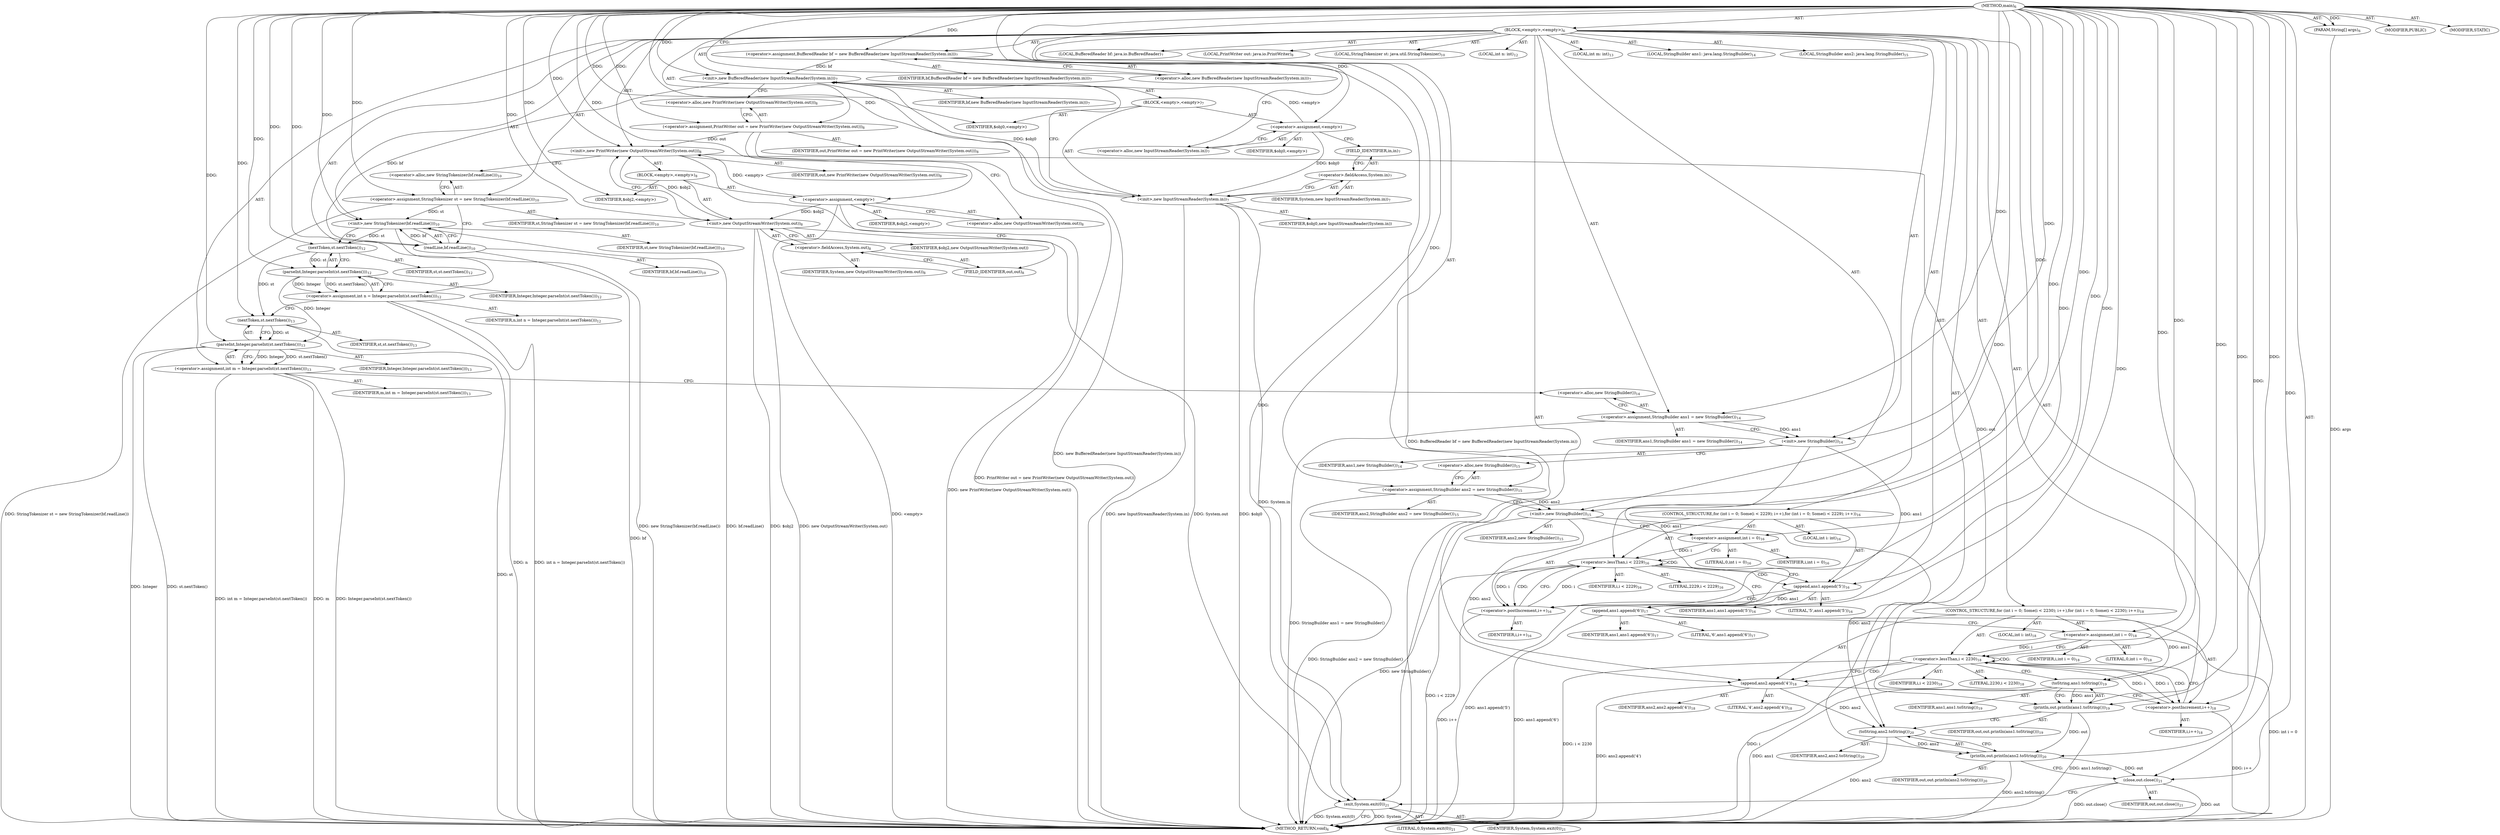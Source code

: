 digraph "main" {  
"27" [label = <(METHOD,main)<SUB>6</SUB>> ]
"28" [label = <(PARAM,String[] args)<SUB>6</SUB>> ]
"29" [label = <(BLOCK,&lt;empty&gt;,&lt;empty&gt;)<SUB>6</SUB>> ]
"4" [label = <(LOCAL,BufferedReader bf: java.io.BufferedReader)<SUB>7</SUB>> ]
"30" [label = <(&lt;operator&gt;.assignment,BufferedReader bf = new BufferedReader(new InputStreamReader(System.in)))<SUB>7</SUB>> ]
"31" [label = <(IDENTIFIER,bf,BufferedReader bf = new BufferedReader(new InputStreamReader(System.in)))<SUB>7</SUB>> ]
"32" [label = <(&lt;operator&gt;.alloc,new BufferedReader(new InputStreamReader(System.in)))<SUB>7</SUB>> ]
"33" [label = <(&lt;init&gt;,new BufferedReader(new InputStreamReader(System.in)))<SUB>7</SUB>> ]
"3" [label = <(IDENTIFIER,bf,new BufferedReader(new InputStreamReader(System.in)))<SUB>7</SUB>> ]
"34" [label = <(BLOCK,&lt;empty&gt;,&lt;empty&gt;)<SUB>7</SUB>> ]
"35" [label = <(&lt;operator&gt;.assignment,&lt;empty&gt;)> ]
"36" [label = <(IDENTIFIER,$obj0,&lt;empty&gt;)> ]
"37" [label = <(&lt;operator&gt;.alloc,new InputStreamReader(System.in))<SUB>7</SUB>> ]
"38" [label = <(&lt;init&gt;,new InputStreamReader(System.in))<SUB>7</SUB>> ]
"39" [label = <(IDENTIFIER,$obj0,new InputStreamReader(System.in))> ]
"40" [label = <(&lt;operator&gt;.fieldAccess,System.in)<SUB>7</SUB>> ]
"41" [label = <(IDENTIFIER,System,new InputStreamReader(System.in))<SUB>7</SUB>> ]
"42" [label = <(FIELD_IDENTIFIER,in,in)<SUB>7</SUB>> ]
"43" [label = <(IDENTIFIER,$obj0,&lt;empty&gt;)> ]
"6" [label = <(LOCAL,PrintWriter out: java.io.PrintWriter)<SUB>8</SUB>> ]
"44" [label = <(&lt;operator&gt;.assignment,PrintWriter out = new PrintWriter(new OutputStreamWriter(System.out)))<SUB>8</SUB>> ]
"45" [label = <(IDENTIFIER,out,PrintWriter out = new PrintWriter(new OutputStreamWriter(System.out)))<SUB>8</SUB>> ]
"46" [label = <(&lt;operator&gt;.alloc,new PrintWriter(new OutputStreamWriter(System.out)))<SUB>8</SUB>> ]
"47" [label = <(&lt;init&gt;,new PrintWriter(new OutputStreamWriter(System.out)))<SUB>8</SUB>> ]
"5" [label = <(IDENTIFIER,out,new PrintWriter(new OutputStreamWriter(System.out)))<SUB>8</SUB>> ]
"48" [label = <(BLOCK,&lt;empty&gt;,&lt;empty&gt;)<SUB>8</SUB>> ]
"49" [label = <(&lt;operator&gt;.assignment,&lt;empty&gt;)> ]
"50" [label = <(IDENTIFIER,$obj2,&lt;empty&gt;)> ]
"51" [label = <(&lt;operator&gt;.alloc,new OutputStreamWriter(System.out))<SUB>8</SUB>> ]
"52" [label = <(&lt;init&gt;,new OutputStreamWriter(System.out))<SUB>8</SUB>> ]
"53" [label = <(IDENTIFIER,$obj2,new OutputStreamWriter(System.out))> ]
"54" [label = <(&lt;operator&gt;.fieldAccess,System.out)<SUB>8</SUB>> ]
"55" [label = <(IDENTIFIER,System,new OutputStreamWriter(System.out))<SUB>8</SUB>> ]
"56" [label = <(FIELD_IDENTIFIER,out,out)<SUB>8</SUB>> ]
"57" [label = <(IDENTIFIER,$obj2,&lt;empty&gt;)> ]
"8" [label = <(LOCAL,StringTokenizer st: java.util.StringTokenizer)<SUB>10</SUB>> ]
"58" [label = <(&lt;operator&gt;.assignment,StringTokenizer st = new StringTokenizer(bf.readLine()))<SUB>10</SUB>> ]
"59" [label = <(IDENTIFIER,st,StringTokenizer st = new StringTokenizer(bf.readLine()))<SUB>10</SUB>> ]
"60" [label = <(&lt;operator&gt;.alloc,new StringTokenizer(bf.readLine()))<SUB>10</SUB>> ]
"61" [label = <(&lt;init&gt;,new StringTokenizer(bf.readLine()))<SUB>10</SUB>> ]
"7" [label = <(IDENTIFIER,st,new StringTokenizer(bf.readLine()))<SUB>10</SUB>> ]
"62" [label = <(readLine,bf.readLine())<SUB>10</SUB>> ]
"63" [label = <(IDENTIFIER,bf,bf.readLine())<SUB>10</SUB>> ]
"64" [label = <(LOCAL,int n: int)<SUB>12</SUB>> ]
"65" [label = <(&lt;operator&gt;.assignment,int n = Integer.parseInt(st.nextToken()))<SUB>12</SUB>> ]
"66" [label = <(IDENTIFIER,n,int n = Integer.parseInt(st.nextToken()))<SUB>12</SUB>> ]
"67" [label = <(parseInt,Integer.parseInt(st.nextToken()))<SUB>12</SUB>> ]
"68" [label = <(IDENTIFIER,Integer,Integer.parseInt(st.nextToken()))<SUB>12</SUB>> ]
"69" [label = <(nextToken,st.nextToken())<SUB>12</SUB>> ]
"70" [label = <(IDENTIFIER,st,st.nextToken())<SUB>12</SUB>> ]
"71" [label = <(LOCAL,int m: int)<SUB>13</SUB>> ]
"72" [label = <(&lt;operator&gt;.assignment,int m = Integer.parseInt(st.nextToken()))<SUB>13</SUB>> ]
"73" [label = <(IDENTIFIER,m,int m = Integer.parseInt(st.nextToken()))<SUB>13</SUB>> ]
"74" [label = <(parseInt,Integer.parseInt(st.nextToken()))<SUB>13</SUB>> ]
"75" [label = <(IDENTIFIER,Integer,Integer.parseInt(st.nextToken()))<SUB>13</SUB>> ]
"76" [label = <(nextToken,st.nextToken())<SUB>13</SUB>> ]
"77" [label = <(IDENTIFIER,st,st.nextToken())<SUB>13</SUB>> ]
"10" [label = <(LOCAL,StringBuilder ans1: java.lang.StringBuilder)<SUB>14</SUB>> ]
"78" [label = <(&lt;operator&gt;.assignment,StringBuilder ans1 = new StringBuilder())<SUB>14</SUB>> ]
"79" [label = <(IDENTIFIER,ans1,StringBuilder ans1 = new StringBuilder())<SUB>14</SUB>> ]
"80" [label = <(&lt;operator&gt;.alloc,new StringBuilder())<SUB>14</SUB>> ]
"81" [label = <(&lt;init&gt;,new StringBuilder())<SUB>14</SUB>> ]
"9" [label = <(IDENTIFIER,ans1,new StringBuilder())<SUB>14</SUB>> ]
"12" [label = <(LOCAL,StringBuilder ans2: java.lang.StringBuilder)<SUB>15</SUB>> ]
"82" [label = <(&lt;operator&gt;.assignment,StringBuilder ans2 = new StringBuilder())<SUB>15</SUB>> ]
"83" [label = <(IDENTIFIER,ans2,StringBuilder ans2 = new StringBuilder())<SUB>15</SUB>> ]
"84" [label = <(&lt;operator&gt;.alloc,new StringBuilder())<SUB>15</SUB>> ]
"85" [label = <(&lt;init&gt;,new StringBuilder())<SUB>15</SUB>> ]
"11" [label = <(IDENTIFIER,ans2,new StringBuilder())<SUB>15</SUB>> ]
"86" [label = <(CONTROL_STRUCTURE,for (int i = 0; Some(i &lt; 2229); i++),for (int i = 0; Some(i &lt; 2229); i++))<SUB>16</SUB>> ]
"87" [label = <(LOCAL,int i: int)<SUB>16</SUB>> ]
"88" [label = <(&lt;operator&gt;.assignment,int i = 0)<SUB>16</SUB>> ]
"89" [label = <(IDENTIFIER,i,int i = 0)<SUB>16</SUB>> ]
"90" [label = <(LITERAL,0,int i = 0)<SUB>16</SUB>> ]
"91" [label = <(&lt;operator&gt;.lessThan,i &lt; 2229)<SUB>16</SUB>> ]
"92" [label = <(IDENTIFIER,i,i &lt; 2229)<SUB>16</SUB>> ]
"93" [label = <(LITERAL,2229,i &lt; 2229)<SUB>16</SUB>> ]
"94" [label = <(&lt;operator&gt;.postIncrement,i++)<SUB>16</SUB>> ]
"95" [label = <(IDENTIFIER,i,i++)<SUB>16</SUB>> ]
"96" [label = <(append,ans1.append('5'))<SUB>16</SUB>> ]
"97" [label = <(IDENTIFIER,ans1,ans1.append('5'))<SUB>16</SUB>> ]
"98" [label = <(LITERAL,'5',ans1.append('5'))<SUB>16</SUB>> ]
"99" [label = <(append,ans1.append('6'))<SUB>17</SUB>> ]
"100" [label = <(IDENTIFIER,ans1,ans1.append('6'))<SUB>17</SUB>> ]
"101" [label = <(LITERAL,'6',ans1.append('6'))<SUB>17</SUB>> ]
"102" [label = <(CONTROL_STRUCTURE,for (int i = 0; Some(i &lt; 2230); i++),for (int i = 0; Some(i &lt; 2230); i++))<SUB>18</SUB>> ]
"103" [label = <(LOCAL,int i: int)<SUB>18</SUB>> ]
"104" [label = <(&lt;operator&gt;.assignment,int i = 0)<SUB>18</SUB>> ]
"105" [label = <(IDENTIFIER,i,int i = 0)<SUB>18</SUB>> ]
"106" [label = <(LITERAL,0,int i = 0)<SUB>18</SUB>> ]
"107" [label = <(&lt;operator&gt;.lessThan,i &lt; 2230)<SUB>18</SUB>> ]
"108" [label = <(IDENTIFIER,i,i &lt; 2230)<SUB>18</SUB>> ]
"109" [label = <(LITERAL,2230,i &lt; 2230)<SUB>18</SUB>> ]
"110" [label = <(&lt;operator&gt;.postIncrement,i++)<SUB>18</SUB>> ]
"111" [label = <(IDENTIFIER,i,i++)<SUB>18</SUB>> ]
"112" [label = <(append,ans2.append('4'))<SUB>18</SUB>> ]
"113" [label = <(IDENTIFIER,ans2,ans2.append('4'))<SUB>18</SUB>> ]
"114" [label = <(LITERAL,'4',ans2.append('4'))<SUB>18</SUB>> ]
"115" [label = <(println,out.println(ans1.toString()))<SUB>19</SUB>> ]
"116" [label = <(IDENTIFIER,out,out.println(ans1.toString()))<SUB>19</SUB>> ]
"117" [label = <(toString,ans1.toString())<SUB>19</SUB>> ]
"118" [label = <(IDENTIFIER,ans1,ans1.toString())<SUB>19</SUB>> ]
"119" [label = <(println,out.println(ans2.toString()))<SUB>20</SUB>> ]
"120" [label = <(IDENTIFIER,out,out.println(ans2.toString()))<SUB>20</SUB>> ]
"121" [label = <(toString,ans2.toString())<SUB>20</SUB>> ]
"122" [label = <(IDENTIFIER,ans2,ans2.toString())<SUB>20</SUB>> ]
"123" [label = <(close,out.close())<SUB>21</SUB>> ]
"124" [label = <(IDENTIFIER,out,out.close())<SUB>21</SUB>> ]
"125" [label = <(exit,System.exit(0))<SUB>21</SUB>> ]
"126" [label = <(IDENTIFIER,System,System.exit(0))<SUB>21</SUB>> ]
"127" [label = <(LITERAL,0,System.exit(0))<SUB>21</SUB>> ]
"128" [label = <(MODIFIER,PUBLIC)> ]
"129" [label = <(MODIFIER,STATIC)> ]
"130" [label = <(METHOD_RETURN,void)<SUB>6</SUB>> ]
  "27" -> "28"  [ label = "AST: "] 
  "27" -> "29"  [ label = "AST: "] 
  "27" -> "128"  [ label = "AST: "] 
  "27" -> "129"  [ label = "AST: "] 
  "27" -> "130"  [ label = "AST: "] 
  "29" -> "4"  [ label = "AST: "] 
  "29" -> "30"  [ label = "AST: "] 
  "29" -> "33"  [ label = "AST: "] 
  "29" -> "6"  [ label = "AST: "] 
  "29" -> "44"  [ label = "AST: "] 
  "29" -> "47"  [ label = "AST: "] 
  "29" -> "8"  [ label = "AST: "] 
  "29" -> "58"  [ label = "AST: "] 
  "29" -> "61"  [ label = "AST: "] 
  "29" -> "64"  [ label = "AST: "] 
  "29" -> "65"  [ label = "AST: "] 
  "29" -> "71"  [ label = "AST: "] 
  "29" -> "72"  [ label = "AST: "] 
  "29" -> "10"  [ label = "AST: "] 
  "29" -> "78"  [ label = "AST: "] 
  "29" -> "81"  [ label = "AST: "] 
  "29" -> "12"  [ label = "AST: "] 
  "29" -> "82"  [ label = "AST: "] 
  "29" -> "85"  [ label = "AST: "] 
  "29" -> "86"  [ label = "AST: "] 
  "29" -> "99"  [ label = "AST: "] 
  "29" -> "102"  [ label = "AST: "] 
  "29" -> "115"  [ label = "AST: "] 
  "29" -> "119"  [ label = "AST: "] 
  "29" -> "123"  [ label = "AST: "] 
  "29" -> "125"  [ label = "AST: "] 
  "30" -> "31"  [ label = "AST: "] 
  "30" -> "32"  [ label = "AST: "] 
  "33" -> "3"  [ label = "AST: "] 
  "33" -> "34"  [ label = "AST: "] 
  "34" -> "35"  [ label = "AST: "] 
  "34" -> "38"  [ label = "AST: "] 
  "34" -> "43"  [ label = "AST: "] 
  "35" -> "36"  [ label = "AST: "] 
  "35" -> "37"  [ label = "AST: "] 
  "38" -> "39"  [ label = "AST: "] 
  "38" -> "40"  [ label = "AST: "] 
  "40" -> "41"  [ label = "AST: "] 
  "40" -> "42"  [ label = "AST: "] 
  "44" -> "45"  [ label = "AST: "] 
  "44" -> "46"  [ label = "AST: "] 
  "47" -> "5"  [ label = "AST: "] 
  "47" -> "48"  [ label = "AST: "] 
  "48" -> "49"  [ label = "AST: "] 
  "48" -> "52"  [ label = "AST: "] 
  "48" -> "57"  [ label = "AST: "] 
  "49" -> "50"  [ label = "AST: "] 
  "49" -> "51"  [ label = "AST: "] 
  "52" -> "53"  [ label = "AST: "] 
  "52" -> "54"  [ label = "AST: "] 
  "54" -> "55"  [ label = "AST: "] 
  "54" -> "56"  [ label = "AST: "] 
  "58" -> "59"  [ label = "AST: "] 
  "58" -> "60"  [ label = "AST: "] 
  "61" -> "7"  [ label = "AST: "] 
  "61" -> "62"  [ label = "AST: "] 
  "62" -> "63"  [ label = "AST: "] 
  "65" -> "66"  [ label = "AST: "] 
  "65" -> "67"  [ label = "AST: "] 
  "67" -> "68"  [ label = "AST: "] 
  "67" -> "69"  [ label = "AST: "] 
  "69" -> "70"  [ label = "AST: "] 
  "72" -> "73"  [ label = "AST: "] 
  "72" -> "74"  [ label = "AST: "] 
  "74" -> "75"  [ label = "AST: "] 
  "74" -> "76"  [ label = "AST: "] 
  "76" -> "77"  [ label = "AST: "] 
  "78" -> "79"  [ label = "AST: "] 
  "78" -> "80"  [ label = "AST: "] 
  "81" -> "9"  [ label = "AST: "] 
  "82" -> "83"  [ label = "AST: "] 
  "82" -> "84"  [ label = "AST: "] 
  "85" -> "11"  [ label = "AST: "] 
  "86" -> "87"  [ label = "AST: "] 
  "86" -> "88"  [ label = "AST: "] 
  "86" -> "91"  [ label = "AST: "] 
  "86" -> "94"  [ label = "AST: "] 
  "86" -> "96"  [ label = "AST: "] 
  "88" -> "89"  [ label = "AST: "] 
  "88" -> "90"  [ label = "AST: "] 
  "91" -> "92"  [ label = "AST: "] 
  "91" -> "93"  [ label = "AST: "] 
  "94" -> "95"  [ label = "AST: "] 
  "96" -> "97"  [ label = "AST: "] 
  "96" -> "98"  [ label = "AST: "] 
  "99" -> "100"  [ label = "AST: "] 
  "99" -> "101"  [ label = "AST: "] 
  "102" -> "103"  [ label = "AST: "] 
  "102" -> "104"  [ label = "AST: "] 
  "102" -> "107"  [ label = "AST: "] 
  "102" -> "110"  [ label = "AST: "] 
  "102" -> "112"  [ label = "AST: "] 
  "104" -> "105"  [ label = "AST: "] 
  "104" -> "106"  [ label = "AST: "] 
  "107" -> "108"  [ label = "AST: "] 
  "107" -> "109"  [ label = "AST: "] 
  "110" -> "111"  [ label = "AST: "] 
  "112" -> "113"  [ label = "AST: "] 
  "112" -> "114"  [ label = "AST: "] 
  "115" -> "116"  [ label = "AST: "] 
  "115" -> "117"  [ label = "AST: "] 
  "117" -> "118"  [ label = "AST: "] 
  "119" -> "120"  [ label = "AST: "] 
  "119" -> "121"  [ label = "AST: "] 
  "121" -> "122"  [ label = "AST: "] 
  "123" -> "124"  [ label = "AST: "] 
  "125" -> "126"  [ label = "AST: "] 
  "125" -> "127"  [ label = "AST: "] 
  "30" -> "37"  [ label = "CFG: "] 
  "33" -> "46"  [ label = "CFG: "] 
  "44" -> "51"  [ label = "CFG: "] 
  "47" -> "60"  [ label = "CFG: "] 
  "58" -> "62"  [ label = "CFG: "] 
  "61" -> "69"  [ label = "CFG: "] 
  "65" -> "76"  [ label = "CFG: "] 
  "72" -> "80"  [ label = "CFG: "] 
  "78" -> "81"  [ label = "CFG: "] 
  "81" -> "84"  [ label = "CFG: "] 
  "82" -> "85"  [ label = "CFG: "] 
  "85" -> "88"  [ label = "CFG: "] 
  "99" -> "104"  [ label = "CFG: "] 
  "115" -> "121"  [ label = "CFG: "] 
  "119" -> "123"  [ label = "CFG: "] 
  "123" -> "125"  [ label = "CFG: "] 
  "125" -> "130"  [ label = "CFG: "] 
  "32" -> "30"  [ label = "CFG: "] 
  "46" -> "44"  [ label = "CFG: "] 
  "60" -> "58"  [ label = "CFG: "] 
  "62" -> "61"  [ label = "CFG: "] 
  "67" -> "65"  [ label = "CFG: "] 
  "74" -> "72"  [ label = "CFG: "] 
  "80" -> "78"  [ label = "CFG: "] 
  "84" -> "82"  [ label = "CFG: "] 
  "88" -> "91"  [ label = "CFG: "] 
  "91" -> "96"  [ label = "CFG: "] 
  "91" -> "99"  [ label = "CFG: "] 
  "94" -> "91"  [ label = "CFG: "] 
  "96" -> "94"  [ label = "CFG: "] 
  "104" -> "107"  [ label = "CFG: "] 
  "107" -> "112"  [ label = "CFG: "] 
  "107" -> "117"  [ label = "CFG: "] 
  "110" -> "107"  [ label = "CFG: "] 
  "112" -> "110"  [ label = "CFG: "] 
  "117" -> "115"  [ label = "CFG: "] 
  "121" -> "119"  [ label = "CFG: "] 
  "35" -> "42"  [ label = "CFG: "] 
  "38" -> "33"  [ label = "CFG: "] 
  "49" -> "56"  [ label = "CFG: "] 
  "52" -> "47"  [ label = "CFG: "] 
  "69" -> "67"  [ label = "CFG: "] 
  "76" -> "74"  [ label = "CFG: "] 
  "37" -> "35"  [ label = "CFG: "] 
  "40" -> "38"  [ label = "CFG: "] 
  "51" -> "49"  [ label = "CFG: "] 
  "54" -> "52"  [ label = "CFG: "] 
  "42" -> "40"  [ label = "CFG: "] 
  "56" -> "54"  [ label = "CFG: "] 
  "27" -> "32"  [ label = "CFG: "] 
  "28" -> "130"  [ label = "DDG: args"] 
  "30" -> "130"  [ label = "DDG: BufferedReader bf = new BufferedReader(new InputStreamReader(System.in))"] 
  "38" -> "130"  [ label = "DDG: $obj0"] 
  "38" -> "130"  [ label = "DDG: new InputStreamReader(System.in)"] 
  "33" -> "130"  [ label = "DDG: new BufferedReader(new InputStreamReader(System.in))"] 
  "44" -> "130"  [ label = "DDG: PrintWriter out = new PrintWriter(new OutputStreamWriter(System.out))"] 
  "49" -> "130"  [ label = "DDG: &lt;empty&gt;"] 
  "52" -> "130"  [ label = "DDG: $obj2"] 
  "52" -> "130"  [ label = "DDG: new OutputStreamWriter(System.out)"] 
  "47" -> "130"  [ label = "DDG: new PrintWriter(new OutputStreamWriter(System.out))"] 
  "58" -> "130"  [ label = "DDG: StringTokenizer st = new StringTokenizer(bf.readLine())"] 
  "62" -> "130"  [ label = "DDG: bf"] 
  "61" -> "130"  [ label = "DDG: bf.readLine()"] 
  "61" -> "130"  [ label = "DDG: new StringTokenizer(bf.readLine())"] 
  "65" -> "130"  [ label = "DDG: n"] 
  "65" -> "130"  [ label = "DDG: int n = Integer.parseInt(st.nextToken())"] 
  "72" -> "130"  [ label = "DDG: m"] 
  "74" -> "130"  [ label = "DDG: Integer"] 
  "76" -> "130"  [ label = "DDG: st"] 
  "74" -> "130"  [ label = "DDG: st.nextToken()"] 
  "72" -> "130"  [ label = "DDG: Integer.parseInt(st.nextToken())"] 
  "72" -> "130"  [ label = "DDG: int m = Integer.parseInt(st.nextToken())"] 
  "78" -> "130"  [ label = "DDG: StringBuilder ans1 = new StringBuilder()"] 
  "82" -> "130"  [ label = "DDG: StringBuilder ans2 = new StringBuilder()"] 
  "85" -> "130"  [ label = "DDG: new StringBuilder()"] 
  "91" -> "130"  [ label = "DDG: i &lt; 2229"] 
  "99" -> "130"  [ label = "DDG: ans1.append('6')"] 
  "104" -> "130"  [ label = "DDG: int i = 0"] 
  "107" -> "130"  [ label = "DDG: i"] 
  "107" -> "130"  [ label = "DDG: i &lt; 2230"] 
  "117" -> "130"  [ label = "DDG: ans1"] 
  "115" -> "130"  [ label = "DDG: ans1.toString()"] 
  "121" -> "130"  [ label = "DDG: ans2"] 
  "119" -> "130"  [ label = "DDG: ans2.toString()"] 
  "123" -> "130"  [ label = "DDG: out"] 
  "123" -> "130"  [ label = "DDG: out.close()"] 
  "125" -> "130"  [ label = "DDG: System"] 
  "125" -> "130"  [ label = "DDG: System.exit(0)"] 
  "112" -> "130"  [ label = "DDG: ans2.append('4')"] 
  "110" -> "130"  [ label = "DDG: i++"] 
  "96" -> "130"  [ label = "DDG: ans1.append('5')"] 
  "94" -> "130"  [ label = "DDG: i++"] 
  "27" -> "28"  [ label = "DDG: "] 
  "27" -> "30"  [ label = "DDG: "] 
  "27" -> "44"  [ label = "DDG: "] 
  "27" -> "58"  [ label = "DDG: "] 
  "67" -> "65"  [ label = "DDG: Integer"] 
  "67" -> "65"  [ label = "DDG: st.nextToken()"] 
  "74" -> "72"  [ label = "DDG: Integer"] 
  "74" -> "72"  [ label = "DDG: st.nextToken()"] 
  "27" -> "78"  [ label = "DDG: "] 
  "27" -> "82"  [ label = "DDG: "] 
  "30" -> "33"  [ label = "DDG: bf"] 
  "27" -> "33"  [ label = "DDG: "] 
  "35" -> "33"  [ label = "DDG: &lt;empty&gt;"] 
  "38" -> "33"  [ label = "DDG: $obj0"] 
  "44" -> "47"  [ label = "DDG: out"] 
  "27" -> "47"  [ label = "DDG: "] 
  "49" -> "47"  [ label = "DDG: &lt;empty&gt;"] 
  "52" -> "47"  [ label = "DDG: $obj2"] 
  "58" -> "61"  [ label = "DDG: st"] 
  "27" -> "61"  [ label = "DDG: "] 
  "62" -> "61"  [ label = "DDG: bf"] 
  "78" -> "81"  [ label = "DDG: ans1"] 
  "27" -> "81"  [ label = "DDG: "] 
  "82" -> "85"  [ label = "DDG: ans2"] 
  "27" -> "85"  [ label = "DDG: "] 
  "27" -> "88"  [ label = "DDG: "] 
  "81" -> "99"  [ label = "DDG: ans1"] 
  "96" -> "99"  [ label = "DDG: ans1"] 
  "27" -> "99"  [ label = "DDG: "] 
  "27" -> "104"  [ label = "DDG: "] 
  "47" -> "115"  [ label = "DDG: out"] 
  "27" -> "115"  [ label = "DDG: "] 
  "117" -> "115"  [ label = "DDG: ans1"] 
  "115" -> "119"  [ label = "DDG: out"] 
  "27" -> "119"  [ label = "DDG: "] 
  "121" -> "119"  [ label = "DDG: ans2"] 
  "119" -> "123"  [ label = "DDG: out"] 
  "27" -> "123"  [ label = "DDG: "] 
  "38" -> "125"  [ label = "DDG: System.in"] 
  "52" -> "125"  [ label = "DDG: System.out"] 
  "27" -> "125"  [ label = "DDG: "] 
  "27" -> "35"  [ label = "DDG: "] 
  "27" -> "43"  [ label = "DDG: "] 
  "27" -> "49"  [ label = "DDG: "] 
  "27" -> "57"  [ label = "DDG: "] 
  "33" -> "62"  [ label = "DDG: bf"] 
  "27" -> "62"  [ label = "DDG: "] 
  "27" -> "67"  [ label = "DDG: "] 
  "69" -> "67"  [ label = "DDG: st"] 
  "67" -> "74"  [ label = "DDG: Integer"] 
  "27" -> "74"  [ label = "DDG: "] 
  "76" -> "74"  [ label = "DDG: st"] 
  "88" -> "91"  [ label = "DDG: i"] 
  "94" -> "91"  [ label = "DDG: i"] 
  "27" -> "91"  [ label = "DDG: "] 
  "91" -> "94"  [ label = "DDG: i"] 
  "27" -> "94"  [ label = "DDG: "] 
  "81" -> "96"  [ label = "DDG: ans1"] 
  "27" -> "96"  [ label = "DDG: "] 
  "104" -> "107"  [ label = "DDG: i"] 
  "110" -> "107"  [ label = "DDG: i"] 
  "27" -> "107"  [ label = "DDG: "] 
  "107" -> "110"  [ label = "DDG: i"] 
  "27" -> "110"  [ label = "DDG: "] 
  "85" -> "112"  [ label = "DDG: ans2"] 
  "27" -> "112"  [ label = "DDG: "] 
  "99" -> "117"  [ label = "DDG: ans1"] 
  "27" -> "117"  [ label = "DDG: "] 
  "85" -> "121"  [ label = "DDG: ans2"] 
  "112" -> "121"  [ label = "DDG: ans2"] 
  "27" -> "121"  [ label = "DDG: "] 
  "35" -> "38"  [ label = "DDG: $obj0"] 
  "27" -> "38"  [ label = "DDG: "] 
  "49" -> "52"  [ label = "DDG: $obj2"] 
  "27" -> "52"  [ label = "DDG: "] 
  "61" -> "69"  [ label = "DDG: st"] 
  "27" -> "69"  [ label = "DDG: "] 
  "69" -> "76"  [ label = "DDG: st"] 
  "27" -> "76"  [ label = "DDG: "] 
  "91" -> "94"  [ label = "CDG: "] 
  "91" -> "96"  [ label = "CDG: "] 
  "91" -> "91"  [ label = "CDG: "] 
  "107" -> "107"  [ label = "CDG: "] 
  "107" -> "112"  [ label = "CDG: "] 
  "107" -> "110"  [ label = "CDG: "] 
}
